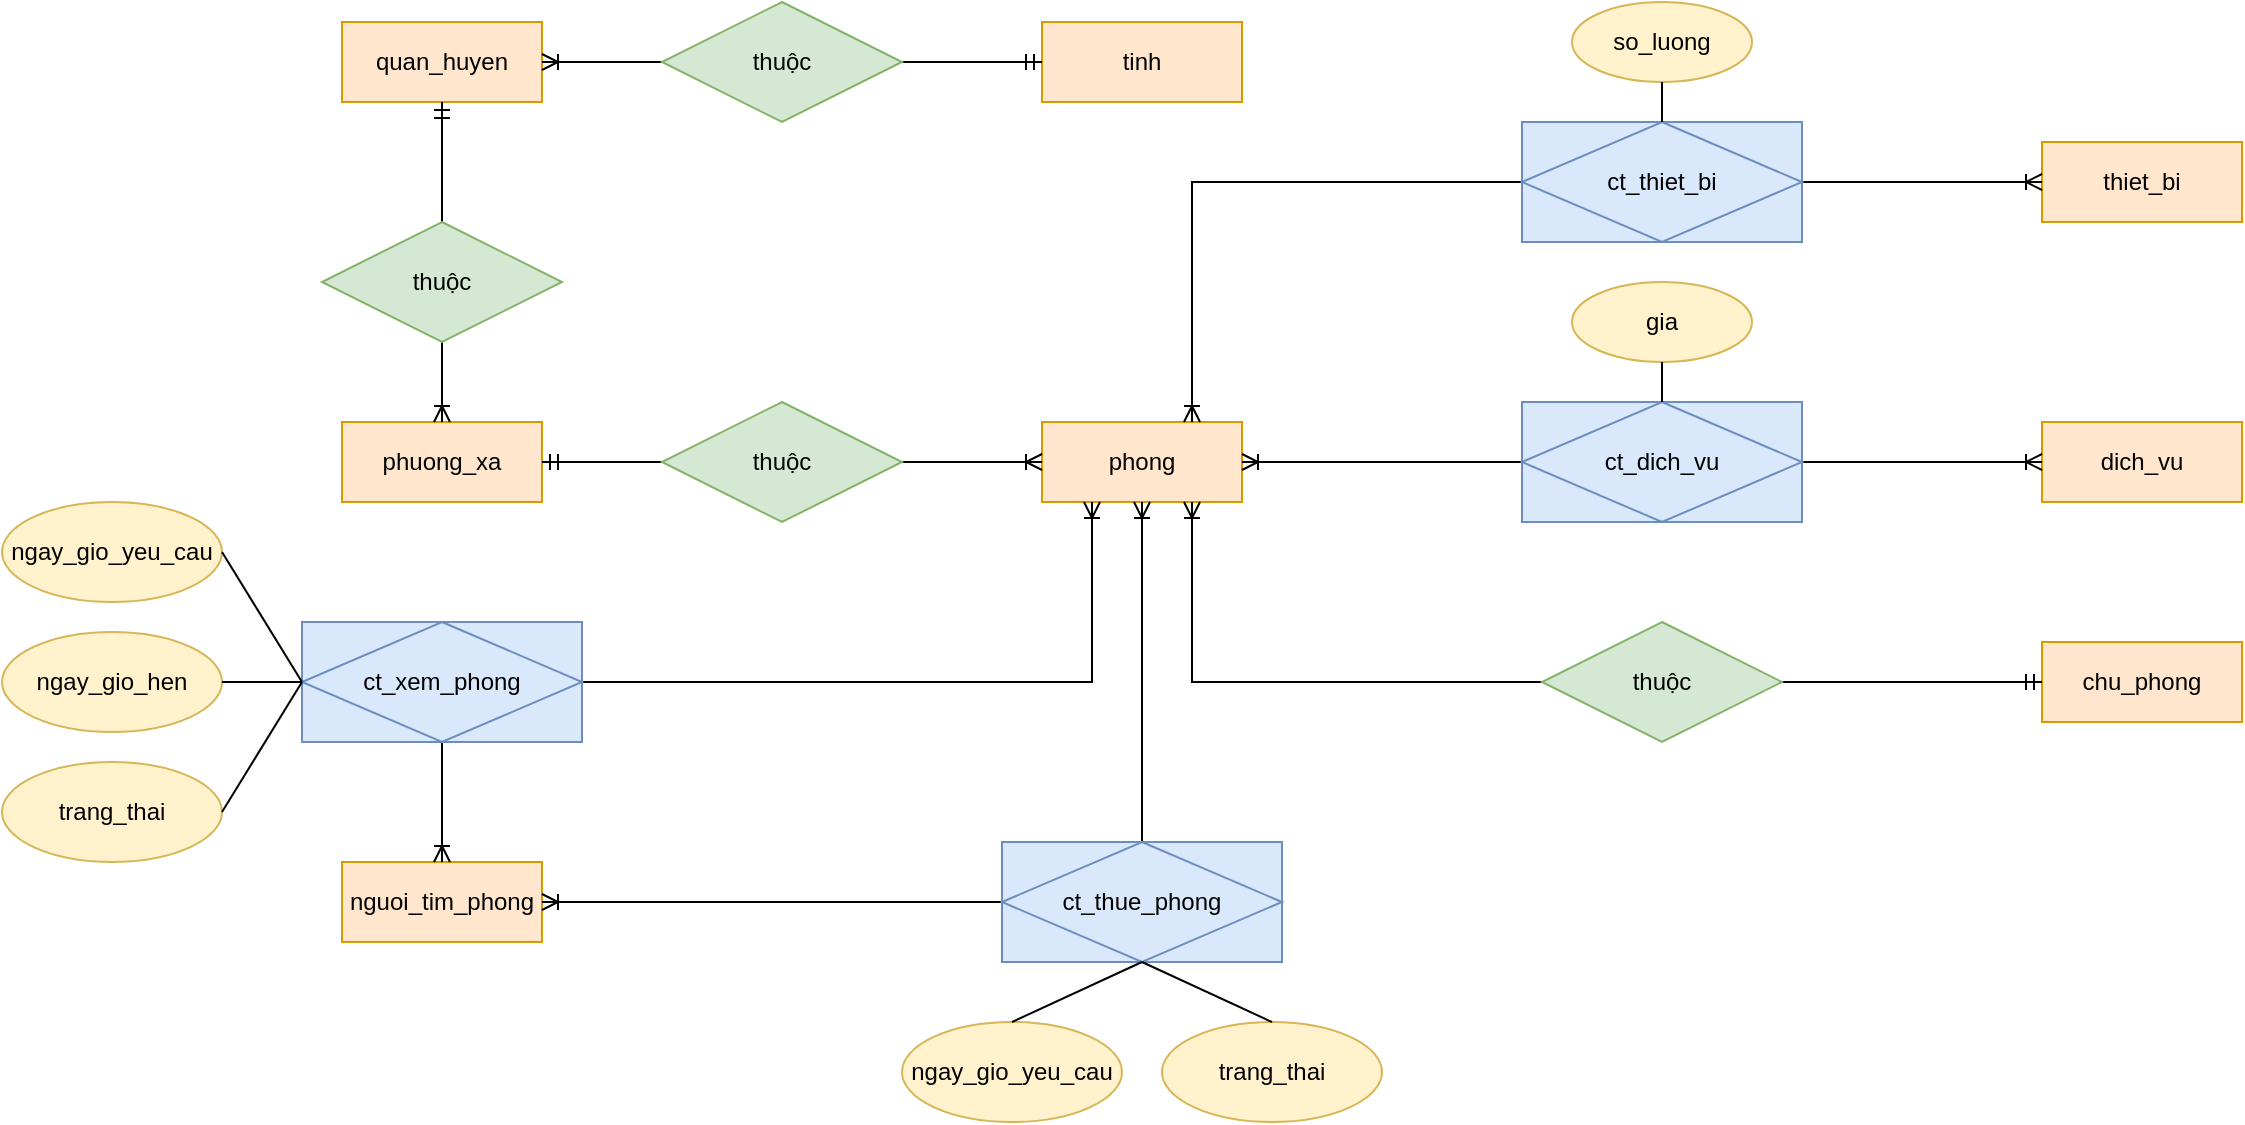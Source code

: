 <mxfile version="22.1.21" type="device">
  <diagram name="Page-1" id="qAxd_SzaQkCmQVhb05f6">
    <mxGraphModel dx="2163" dy="786" grid="1" gridSize="10" guides="1" tooltips="1" connect="1" arrows="1" fold="1" page="1" pageScale="1" pageWidth="850" pageHeight="1100" math="0" shadow="0">
      <root>
        <mxCell id="0" />
        <mxCell id="1" parent="0" />
        <mxCell id="16j_9UyL-g9f7a7CFyK_-1" value="phong" style="whiteSpace=wrap;html=1;align=center;fillColor=#ffe6cc;strokeColor=#d79b00;" parent="1" vertex="1">
          <mxGeometry x="380" y="300" width="100" height="40" as="geometry" />
        </mxCell>
        <mxCell id="16j_9UyL-g9f7a7CFyK_-2" value="chu_phong" style="whiteSpace=wrap;html=1;align=center;fillColor=#ffe6cc;strokeColor=#d79b00;" parent="1" vertex="1">
          <mxGeometry x="880" y="410" width="100" height="40" as="geometry" />
        </mxCell>
        <mxCell id="16j_9UyL-g9f7a7CFyK_-3" value="dich_vu" style="whiteSpace=wrap;html=1;align=center;fillColor=#ffe6cc;strokeColor=#d79b00;" parent="1" vertex="1">
          <mxGeometry x="880" y="300" width="100" height="40" as="geometry" />
        </mxCell>
        <mxCell id="16j_9UyL-g9f7a7CFyK_-4" value="thiet_bi" style="whiteSpace=wrap;html=1;align=center;fillColor=#ffe6cc;strokeColor=#d79b00;" parent="1" vertex="1">
          <mxGeometry x="880" y="160" width="100" height="40" as="geometry" />
        </mxCell>
        <mxCell id="16j_9UyL-g9f7a7CFyK_-5" value="phuong_xa" style="whiteSpace=wrap;html=1;align=center;fillColor=#ffe6cc;strokeColor=#d79b00;" parent="1" vertex="1">
          <mxGeometry x="30" y="300" width="100" height="40" as="geometry" />
        </mxCell>
        <mxCell id="16j_9UyL-g9f7a7CFyK_-6" value="quan_huyen" style="whiteSpace=wrap;html=1;align=center;fillColor=#ffe6cc;strokeColor=#d79b00;" parent="1" vertex="1">
          <mxGeometry x="30" y="100" width="100" height="40" as="geometry" />
        </mxCell>
        <mxCell id="16j_9UyL-g9f7a7CFyK_-7" value="tinh" style="whiteSpace=wrap;html=1;align=center;fillColor=#ffe6cc;strokeColor=#d79b00;" parent="1" vertex="1">
          <mxGeometry x="380" y="100" width="100" height="40" as="geometry" />
        </mxCell>
        <mxCell id="16j_9UyL-g9f7a7CFyK_-8" value="nguoi_tim_phong" style="whiteSpace=wrap;html=1;align=center;fillColor=#ffe6cc;strokeColor=#d79b00;" parent="1" vertex="1">
          <mxGeometry x="30" y="520" width="100" height="40" as="geometry" />
        </mxCell>
        <mxCell id="16j_9UyL-g9f7a7CFyK_-14" style="edgeStyle=orthogonalEdgeStyle;rounded=0;orthogonalLoop=1;jettySize=auto;html=1;exitX=0;exitY=0.5;exitDx=0;exitDy=0;entryX=0.75;entryY=1;entryDx=0;entryDy=0;endArrow=ERoneToMany;endFill=0;" parent="1" source="16j_9UyL-g9f7a7CFyK_-12" target="16j_9UyL-g9f7a7CFyK_-1" edge="1">
          <mxGeometry relative="1" as="geometry" />
        </mxCell>
        <mxCell id="16j_9UyL-g9f7a7CFyK_-15" style="edgeStyle=orthogonalEdgeStyle;rounded=0;orthogonalLoop=1;jettySize=auto;html=1;exitX=1;exitY=0.5;exitDx=0;exitDy=0;entryX=0;entryY=0.5;entryDx=0;entryDy=0;endArrow=ERmandOne;endFill=0;" parent="1" source="16j_9UyL-g9f7a7CFyK_-12" target="16j_9UyL-g9f7a7CFyK_-2" edge="1">
          <mxGeometry relative="1" as="geometry" />
        </mxCell>
        <mxCell id="16j_9UyL-g9f7a7CFyK_-12" value="thuộc&lt;br&gt;" style="shape=rhombus;perimeter=rhombusPerimeter;whiteSpace=wrap;html=1;align=center;fillColor=#d5e8d4;strokeColor=#82b366;" parent="1" vertex="1">
          <mxGeometry x="630" y="400" width="120" height="60" as="geometry" />
        </mxCell>
        <mxCell id="16j_9UyL-g9f7a7CFyK_-17" style="edgeStyle=orthogonalEdgeStyle;rounded=0;orthogonalLoop=1;jettySize=auto;html=1;exitX=0;exitY=0.5;exitDx=0;exitDy=0;entryX=1;entryY=0.5;entryDx=0;entryDy=0;endArrow=ERoneToMany;endFill=0;" parent="1" source="16j_9UyL-g9f7a7CFyK_-16" target="16j_9UyL-g9f7a7CFyK_-1" edge="1">
          <mxGeometry relative="1" as="geometry" />
        </mxCell>
        <mxCell id="16j_9UyL-g9f7a7CFyK_-18" style="edgeStyle=orthogonalEdgeStyle;rounded=0;orthogonalLoop=1;jettySize=auto;html=1;exitX=1;exitY=0.5;exitDx=0;exitDy=0;endArrow=ERoneToMany;endFill=0;" parent="1" source="16j_9UyL-g9f7a7CFyK_-16" target="16j_9UyL-g9f7a7CFyK_-3" edge="1">
          <mxGeometry relative="1" as="geometry" />
        </mxCell>
        <mxCell id="16j_9UyL-g9f7a7CFyK_-16" value="ct_dich_vu" style="shape=associativeEntity;whiteSpace=wrap;html=1;align=center;fillColor=#dae8fc;strokeColor=#6c8ebf;" parent="1" vertex="1">
          <mxGeometry x="620" y="290" width="140" height="60" as="geometry" />
        </mxCell>
        <mxCell id="16j_9UyL-g9f7a7CFyK_-24" style="edgeStyle=orthogonalEdgeStyle;rounded=0;orthogonalLoop=1;jettySize=auto;html=1;exitX=1;exitY=0.5;exitDx=0;exitDy=0;entryX=0;entryY=0.5;entryDx=0;entryDy=0;endArrow=ERoneToMany;endFill=0;" parent="1" source="16j_9UyL-g9f7a7CFyK_-21" target="16j_9UyL-g9f7a7CFyK_-4" edge="1">
          <mxGeometry relative="1" as="geometry" />
        </mxCell>
        <mxCell id="16j_9UyL-g9f7a7CFyK_-25" style="edgeStyle=orthogonalEdgeStyle;rounded=0;orthogonalLoop=1;jettySize=auto;html=1;exitX=0;exitY=0.5;exitDx=0;exitDy=0;entryX=0.75;entryY=0;entryDx=0;entryDy=0;endArrow=ERoneToMany;endFill=0;" parent="1" source="16j_9UyL-g9f7a7CFyK_-21" target="16j_9UyL-g9f7a7CFyK_-1" edge="1">
          <mxGeometry relative="1" as="geometry" />
        </mxCell>
        <mxCell id="16j_9UyL-g9f7a7CFyK_-21" value="ct_thiet_bi" style="shape=associativeEntity;whiteSpace=wrap;html=1;align=center;fillColor=#dae8fc;strokeColor=#6c8ebf;" parent="1" vertex="1">
          <mxGeometry x="620" y="150" width="140" height="60" as="geometry" />
        </mxCell>
        <mxCell id="16j_9UyL-g9f7a7CFyK_-27" style="edgeStyle=orthogonalEdgeStyle;rounded=0;orthogonalLoop=1;jettySize=auto;html=1;exitX=0;exitY=0.5;exitDx=0;exitDy=0;entryX=1;entryY=0.5;entryDx=0;entryDy=0;endArrow=ERmandOne;endFill=0;" parent="1" source="16j_9UyL-g9f7a7CFyK_-26" target="16j_9UyL-g9f7a7CFyK_-5" edge="1">
          <mxGeometry relative="1" as="geometry" />
        </mxCell>
        <mxCell id="16j_9UyL-g9f7a7CFyK_-28" style="edgeStyle=orthogonalEdgeStyle;rounded=0;orthogonalLoop=1;jettySize=auto;html=1;exitX=1;exitY=0.5;exitDx=0;exitDy=0;entryX=0;entryY=0.5;entryDx=0;entryDy=0;endArrow=ERoneToMany;endFill=0;" parent="1" source="16j_9UyL-g9f7a7CFyK_-26" target="16j_9UyL-g9f7a7CFyK_-1" edge="1">
          <mxGeometry relative="1" as="geometry" />
        </mxCell>
        <mxCell id="16j_9UyL-g9f7a7CFyK_-26" value="thuộc" style="shape=rhombus;perimeter=rhombusPerimeter;whiteSpace=wrap;html=1;align=center;fillColor=#d5e8d4;strokeColor=#82b366;" parent="1" vertex="1">
          <mxGeometry x="190" y="290" width="120" height="60" as="geometry" />
        </mxCell>
        <mxCell id="16j_9UyL-g9f7a7CFyK_-30" style="edgeStyle=orthogonalEdgeStyle;rounded=0;orthogonalLoop=1;jettySize=auto;html=1;exitX=0.5;exitY=1;exitDx=0;exitDy=0;entryX=0.5;entryY=0;entryDx=0;entryDy=0;endArrow=ERoneToMany;endFill=0;" parent="1" source="16j_9UyL-g9f7a7CFyK_-29" target="16j_9UyL-g9f7a7CFyK_-5" edge="1">
          <mxGeometry relative="1" as="geometry" />
        </mxCell>
        <mxCell id="SWeUmyPQ4jeQDqH1-Q_F-1" style="edgeStyle=orthogonalEdgeStyle;rounded=0;orthogonalLoop=1;jettySize=auto;html=1;exitX=0.5;exitY=0;exitDx=0;exitDy=0;entryX=0.5;entryY=1;entryDx=0;entryDy=0;endArrow=ERmandOne;endFill=0;" parent="1" source="16j_9UyL-g9f7a7CFyK_-29" target="16j_9UyL-g9f7a7CFyK_-6" edge="1">
          <mxGeometry relative="1" as="geometry" />
        </mxCell>
        <mxCell id="16j_9UyL-g9f7a7CFyK_-29" value="thuộc&lt;br&gt;" style="shape=rhombus;perimeter=rhombusPerimeter;whiteSpace=wrap;html=1;align=center;fillColor=#d5e8d4;strokeColor=#82b366;" parent="1" vertex="1">
          <mxGeometry x="20" y="200" width="120" height="60" as="geometry" />
        </mxCell>
        <mxCell id="16j_9UyL-g9f7a7CFyK_-38" style="edgeStyle=orthogonalEdgeStyle;rounded=0;orthogonalLoop=1;jettySize=auto;html=1;exitX=0;exitY=0.5;exitDx=0;exitDy=0;endArrow=ERoneToMany;endFill=0;" parent="1" source="16j_9UyL-g9f7a7CFyK_-37" target="16j_9UyL-g9f7a7CFyK_-6" edge="1">
          <mxGeometry relative="1" as="geometry" />
        </mxCell>
        <mxCell id="16j_9UyL-g9f7a7CFyK_-39" style="edgeStyle=orthogonalEdgeStyle;rounded=0;orthogonalLoop=1;jettySize=auto;html=1;exitX=1;exitY=0.5;exitDx=0;exitDy=0;entryX=0;entryY=0.5;entryDx=0;entryDy=0;endArrow=ERmandOne;endFill=0;" parent="1" source="16j_9UyL-g9f7a7CFyK_-37" target="16j_9UyL-g9f7a7CFyK_-7" edge="1">
          <mxGeometry relative="1" as="geometry" />
        </mxCell>
        <mxCell id="16j_9UyL-g9f7a7CFyK_-37" value="thuộc" style="shape=rhombus;perimeter=rhombusPerimeter;whiteSpace=wrap;html=1;align=center;fillColor=#d5e8d4;strokeColor=#82b366;" parent="1" vertex="1">
          <mxGeometry x="190" y="90" width="120" height="60" as="geometry" />
        </mxCell>
        <mxCell id="16j_9UyL-g9f7a7CFyK_-44" style="edgeStyle=orthogonalEdgeStyle;rounded=0;orthogonalLoop=1;jettySize=auto;html=1;exitX=0;exitY=0.5;exitDx=0;exitDy=0;endArrow=ERoneToMany;endFill=0;" parent="1" source="16j_9UyL-g9f7a7CFyK_-43" target="16j_9UyL-g9f7a7CFyK_-8" edge="1">
          <mxGeometry relative="1" as="geometry" />
        </mxCell>
        <mxCell id="16j_9UyL-g9f7a7CFyK_-45" style="edgeStyle=orthogonalEdgeStyle;rounded=0;orthogonalLoop=1;jettySize=auto;html=1;exitX=0.5;exitY=0;exitDx=0;exitDy=0;entryX=0.5;entryY=1;entryDx=0;entryDy=0;endArrow=ERoneToMany;endFill=0;" parent="1" source="16j_9UyL-g9f7a7CFyK_-43" target="16j_9UyL-g9f7a7CFyK_-1" edge="1">
          <mxGeometry relative="1" as="geometry" />
        </mxCell>
        <mxCell id="16j_9UyL-g9f7a7CFyK_-43" value="ct_thue_phong" style="shape=associativeEntity;whiteSpace=wrap;html=1;align=center;fillColor=#dae8fc;strokeColor=#6c8ebf;" parent="1" vertex="1">
          <mxGeometry x="360" y="510" width="140" height="60" as="geometry" />
        </mxCell>
        <mxCell id="OK-HGybYywkDAGOTww50-4" style="edgeStyle=orthogonalEdgeStyle;rounded=0;orthogonalLoop=1;jettySize=auto;html=1;entryX=0.25;entryY=1;entryDx=0;entryDy=0;endArrow=ERoneToMany;endFill=0;exitX=1;exitY=0.5;exitDx=0;exitDy=0;" parent="1" source="7PVYmb1S7kdnI_s0Hr97-1" target="16j_9UyL-g9f7a7CFyK_-1" edge="1">
          <mxGeometry relative="1" as="geometry">
            <mxPoint x="310" y="430" as="sourcePoint" />
          </mxGeometry>
        </mxCell>
        <mxCell id="OK-HGybYywkDAGOTww50-6" style="edgeStyle=orthogonalEdgeStyle;rounded=0;orthogonalLoop=1;jettySize=auto;html=1;exitX=0.5;exitY=1;exitDx=0;exitDy=0;entryX=0.5;entryY=0;entryDx=0;entryDy=0;endArrow=ERoneToMany;endFill=0;" parent="1" source="7PVYmb1S7kdnI_s0Hr97-1" target="16j_9UyL-g9f7a7CFyK_-8" edge="1">
          <mxGeometry relative="1" as="geometry">
            <mxPoint x="95" y="550" as="sourcePoint" />
          </mxGeometry>
        </mxCell>
        <mxCell id="xMZ0k_BKHOlbC9z2a1ss-3" style="edgeStyle=orthogonalEdgeStyle;rounded=0;orthogonalLoop=1;jettySize=auto;html=1;exitX=0.5;exitY=1;exitDx=0;exitDy=0;entryX=0.5;entryY=0;entryDx=0;entryDy=0;strokeColor=none;endArrow=none;endFill=0;" parent="1" source="xMZ0k_BKHOlbC9z2a1ss-1" target="16j_9UyL-g9f7a7CFyK_-21" edge="1">
          <mxGeometry relative="1" as="geometry" />
        </mxCell>
        <mxCell id="xMZ0k_BKHOlbC9z2a1ss-1" value="so_luong&lt;br&gt;" style="ellipse;whiteSpace=wrap;html=1;fillColor=#fff2cc;strokeColor=#d6b656;" parent="1" vertex="1">
          <mxGeometry x="645" y="90" width="90" height="40" as="geometry" />
        </mxCell>
        <mxCell id="xMZ0k_BKHOlbC9z2a1ss-2" value="" style="endArrow=none;html=1;rounded=0;entryX=0.5;entryY=1;entryDx=0;entryDy=0;exitX=0.5;exitY=0;exitDx=0;exitDy=0;" parent="1" source="16j_9UyL-g9f7a7CFyK_-21" target="xMZ0k_BKHOlbC9z2a1ss-1" edge="1">
          <mxGeometry width="50" height="50" relative="1" as="geometry">
            <mxPoint x="640" y="260" as="sourcePoint" />
            <mxPoint x="690" y="210" as="targetPoint" />
          </mxGeometry>
        </mxCell>
        <mxCell id="xMZ0k_BKHOlbC9z2a1ss-4" style="edgeStyle=orthogonalEdgeStyle;rounded=0;orthogonalLoop=1;jettySize=auto;html=1;exitX=0.5;exitY=1;exitDx=0;exitDy=0;entryX=0.5;entryY=0;entryDx=0;entryDy=0;strokeColor=none;endArrow=none;endFill=0;" parent="1" source="xMZ0k_BKHOlbC9z2a1ss-5" edge="1">
          <mxGeometry relative="1" as="geometry">
            <mxPoint x="690" y="280" as="targetPoint" />
          </mxGeometry>
        </mxCell>
        <mxCell id="xMZ0k_BKHOlbC9z2a1ss-5" value="gia" style="ellipse;whiteSpace=wrap;html=1;fillColor=#fff2cc;strokeColor=#d6b656;" parent="1" vertex="1">
          <mxGeometry x="645" y="230" width="90" height="40" as="geometry" />
        </mxCell>
        <mxCell id="xMZ0k_BKHOlbC9z2a1ss-6" value="" style="endArrow=none;html=1;rounded=0;entryX=0.5;entryY=1;entryDx=0;entryDy=0;exitX=0.5;exitY=0;exitDx=0;exitDy=0;" parent="1" source="16j_9UyL-g9f7a7CFyK_-16" target="xMZ0k_BKHOlbC9z2a1ss-5" edge="1">
          <mxGeometry width="50" height="50" relative="1" as="geometry">
            <mxPoint x="690" y="280" as="sourcePoint" />
            <mxPoint x="690" y="340" as="targetPoint" />
          </mxGeometry>
        </mxCell>
        <mxCell id="xMZ0k_BKHOlbC9z2a1ss-8" value="ngay_gio_yeu_cau&lt;br&gt;" style="ellipse;whiteSpace=wrap;html=1;fillColor=#fff2cc;strokeColor=#d6b656;" parent="1" vertex="1">
          <mxGeometry x="310" y="600" width="110" height="50" as="geometry" />
        </mxCell>
        <mxCell id="xMZ0k_BKHOlbC9z2a1ss-10" value="trang_thai" style="ellipse;whiteSpace=wrap;html=1;fillColor=#fff2cc;strokeColor=#d6b656;" parent="1" vertex="1">
          <mxGeometry x="440" y="600" width="110" height="50" as="geometry" />
        </mxCell>
        <mxCell id="xMZ0k_BKHOlbC9z2a1ss-11" value="" style="endArrow=none;html=1;rounded=0;entryX=0.5;entryY=1;entryDx=0;entryDy=0;exitX=0.5;exitY=0;exitDx=0;exitDy=0;" parent="1" source="xMZ0k_BKHOlbC9z2a1ss-8" target="16j_9UyL-g9f7a7CFyK_-43" edge="1">
          <mxGeometry width="50" height="50" relative="1" as="geometry">
            <mxPoint x="450" y="430" as="sourcePoint" />
            <mxPoint x="500" y="380" as="targetPoint" />
          </mxGeometry>
        </mxCell>
        <mxCell id="xMZ0k_BKHOlbC9z2a1ss-13" value="" style="endArrow=none;html=1;rounded=0;entryX=0.5;entryY=0;entryDx=0;entryDy=0;exitX=0.5;exitY=1;exitDx=0;exitDy=0;" parent="1" source="16j_9UyL-g9f7a7CFyK_-43" target="xMZ0k_BKHOlbC9z2a1ss-10" edge="1">
          <mxGeometry width="50" height="50" relative="1" as="geometry">
            <mxPoint x="450" y="430" as="sourcePoint" />
            <mxPoint x="500" y="380" as="targetPoint" />
          </mxGeometry>
        </mxCell>
        <mxCell id="7PVYmb1S7kdnI_s0Hr97-1" value="ct_xem_phong" style="shape=associativeEntity;whiteSpace=wrap;html=1;align=center;fillColor=#dae8fc;strokeColor=#6c8ebf;" parent="1" vertex="1">
          <mxGeometry x="10" y="400" width="140" height="60" as="geometry" />
        </mxCell>
        <mxCell id="7PVYmb1S7kdnI_s0Hr97-6" value="ngay_gio_yeu_cau&lt;br&gt;" style="ellipse;whiteSpace=wrap;html=1;fillColor=#fff2cc;strokeColor=#d6b656;" parent="1" vertex="1">
          <mxGeometry x="-140" y="340" width="110" height="50" as="geometry" />
        </mxCell>
        <mxCell id="7PVYmb1S7kdnI_s0Hr97-7" value="trang_thai" style="ellipse;whiteSpace=wrap;html=1;fillColor=#fff2cc;strokeColor=#d6b656;" parent="1" vertex="1">
          <mxGeometry x="-140" y="470" width="110" height="50" as="geometry" />
        </mxCell>
        <mxCell id="7PVYmb1S7kdnI_s0Hr97-8" value="" style="endArrow=none;html=1;rounded=0;entryX=0;entryY=0.5;entryDx=0;entryDy=0;exitX=1;exitY=0.5;exitDx=0;exitDy=0;" parent="1" source="7PVYmb1S7kdnI_s0Hr97-6" target="7PVYmb1S7kdnI_s0Hr97-1" edge="1">
          <mxGeometry width="50" height="50" relative="1" as="geometry">
            <mxPoint x="95" y="580" as="sourcePoint" />
            <mxPoint x="-10" y="430" as="targetPoint" />
          </mxGeometry>
        </mxCell>
        <mxCell id="7PVYmb1S7kdnI_s0Hr97-9" value="" style="endArrow=none;html=1;rounded=0;entryX=1;entryY=0.5;entryDx=0;entryDy=0;exitX=0;exitY=0.5;exitDx=0;exitDy=0;" parent="1" source="7PVYmb1S7kdnI_s0Hr97-1" target="7PVYmb1S7kdnI_s0Hr97-7" edge="1">
          <mxGeometry width="50" height="50" relative="1" as="geometry">
            <mxPoint x="-10" y="430" as="sourcePoint" />
            <mxPoint x="145" y="530" as="targetPoint" />
          </mxGeometry>
        </mxCell>
        <mxCell id="7PVYmb1S7kdnI_s0Hr97-10" value="ngay_gio_hen" style="ellipse;whiteSpace=wrap;html=1;fillColor=#fff2cc;strokeColor=#d6b656;" parent="1" vertex="1">
          <mxGeometry x="-140" y="405" width="110" height="50" as="geometry" />
        </mxCell>
        <mxCell id="7PVYmb1S7kdnI_s0Hr97-11" value="" style="endArrow=none;html=1;rounded=0;entryX=1;entryY=0.5;entryDx=0;entryDy=0;exitX=0;exitY=0.5;exitDx=0;exitDy=0;" parent="1" source="7PVYmb1S7kdnI_s0Hr97-1" target="7PVYmb1S7kdnI_s0Hr97-10" edge="1">
          <mxGeometry width="50" height="50" relative="1" as="geometry">
            <mxPoint x="-10" y="430" as="sourcePoint" />
            <mxPoint x="150" y="760" as="targetPoint" />
          </mxGeometry>
        </mxCell>
      </root>
    </mxGraphModel>
  </diagram>
</mxfile>
